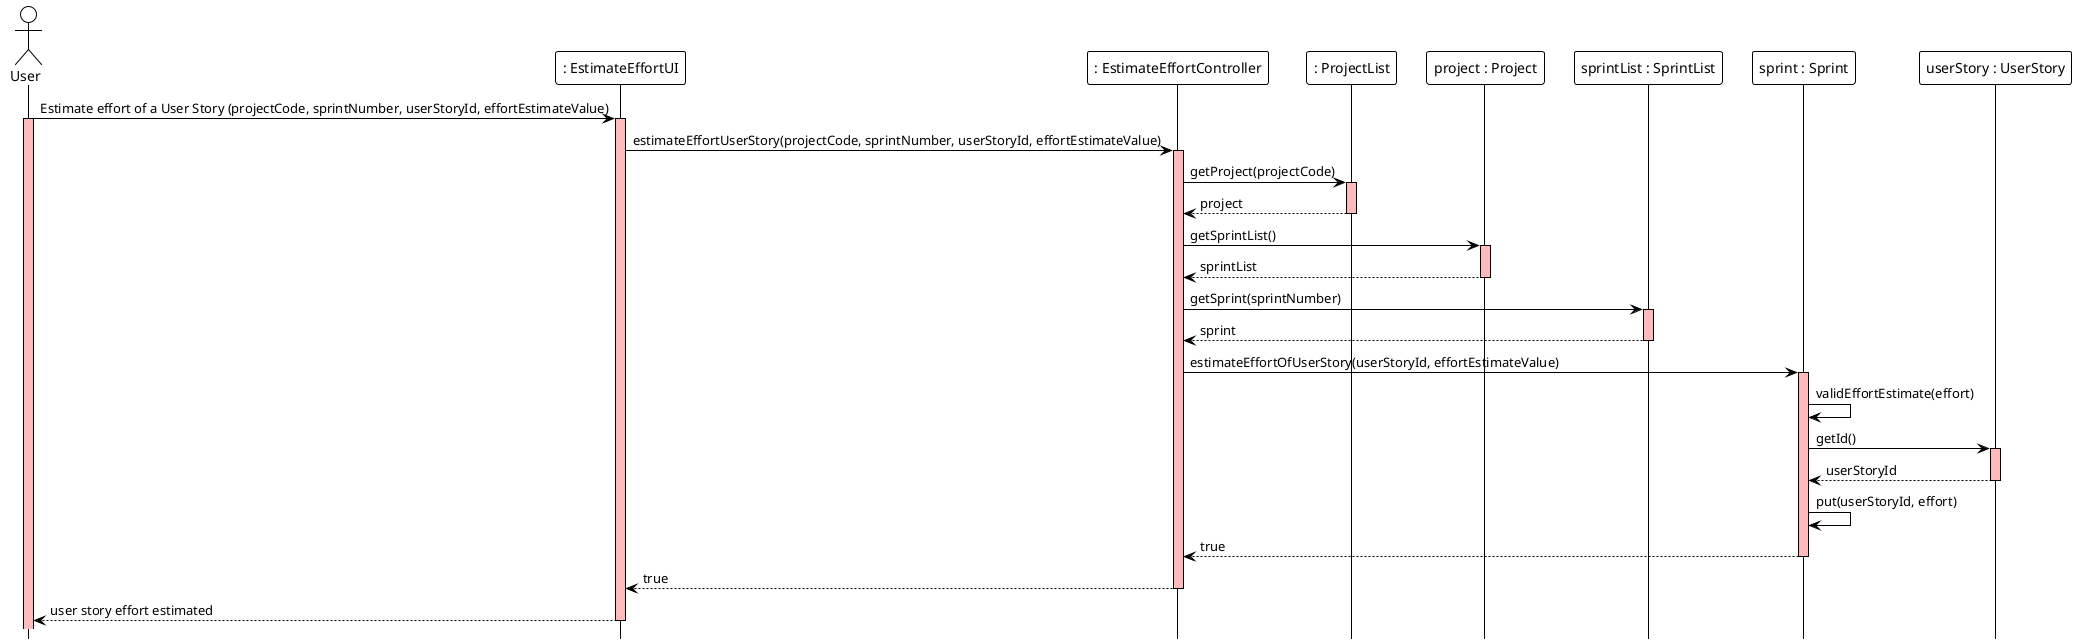 @startuml
!theme plain
hide footbox

actor "User" as User
participant ": EstimateEffortUI" as UI
participant ": EstimateEffortController" as Controller
participant ": ProjectList" as PL
participant "project : Project" as P
participant "sprintList : SprintList" as SL
participant "sprint : Sprint" as S
participant "userStory : UserStory" as US

User ->  UI: Estimate effort of a User Story (projectCode, sprintNumber, userStoryId, effortEstimateValue)
activate User #FFBBBB
activate UI #FFBBBB
UI -> Controller: estimateEffortUserStory(projectCode, sprintNumber, userStoryId, effortEstimateValue)
activate Controller #FFBBBB
Controller -> PL: getProject(projectCode)
activate PL #FFBBBB
PL --> Controller: project
deactivate PL
Controller -> P: getSprintList()
activate P #FFBBBB
P --> Controller: sprintList
deactivate P
Controller -> SL: getSprint(sprintNumber)
activate SL #FFBBBB
SL --> Controller: sprint
deactivate SL
Controller -> S: estimateEffortOfUserStory(userStoryId, effortEstimateValue)
activate S #FFBBBB
S -> S: validEffortEstimate(effort)
S -> US: getId()
activate US #FFBBBB
US --> S: userStoryId
deactivate US
S -> S: put(userStoryId, effort)
S --> Controller: true
deactivate S
Controller --> UI: true
deactivate Controller
UI --> User: user story effort estimated
deactivate UI

@enduml
